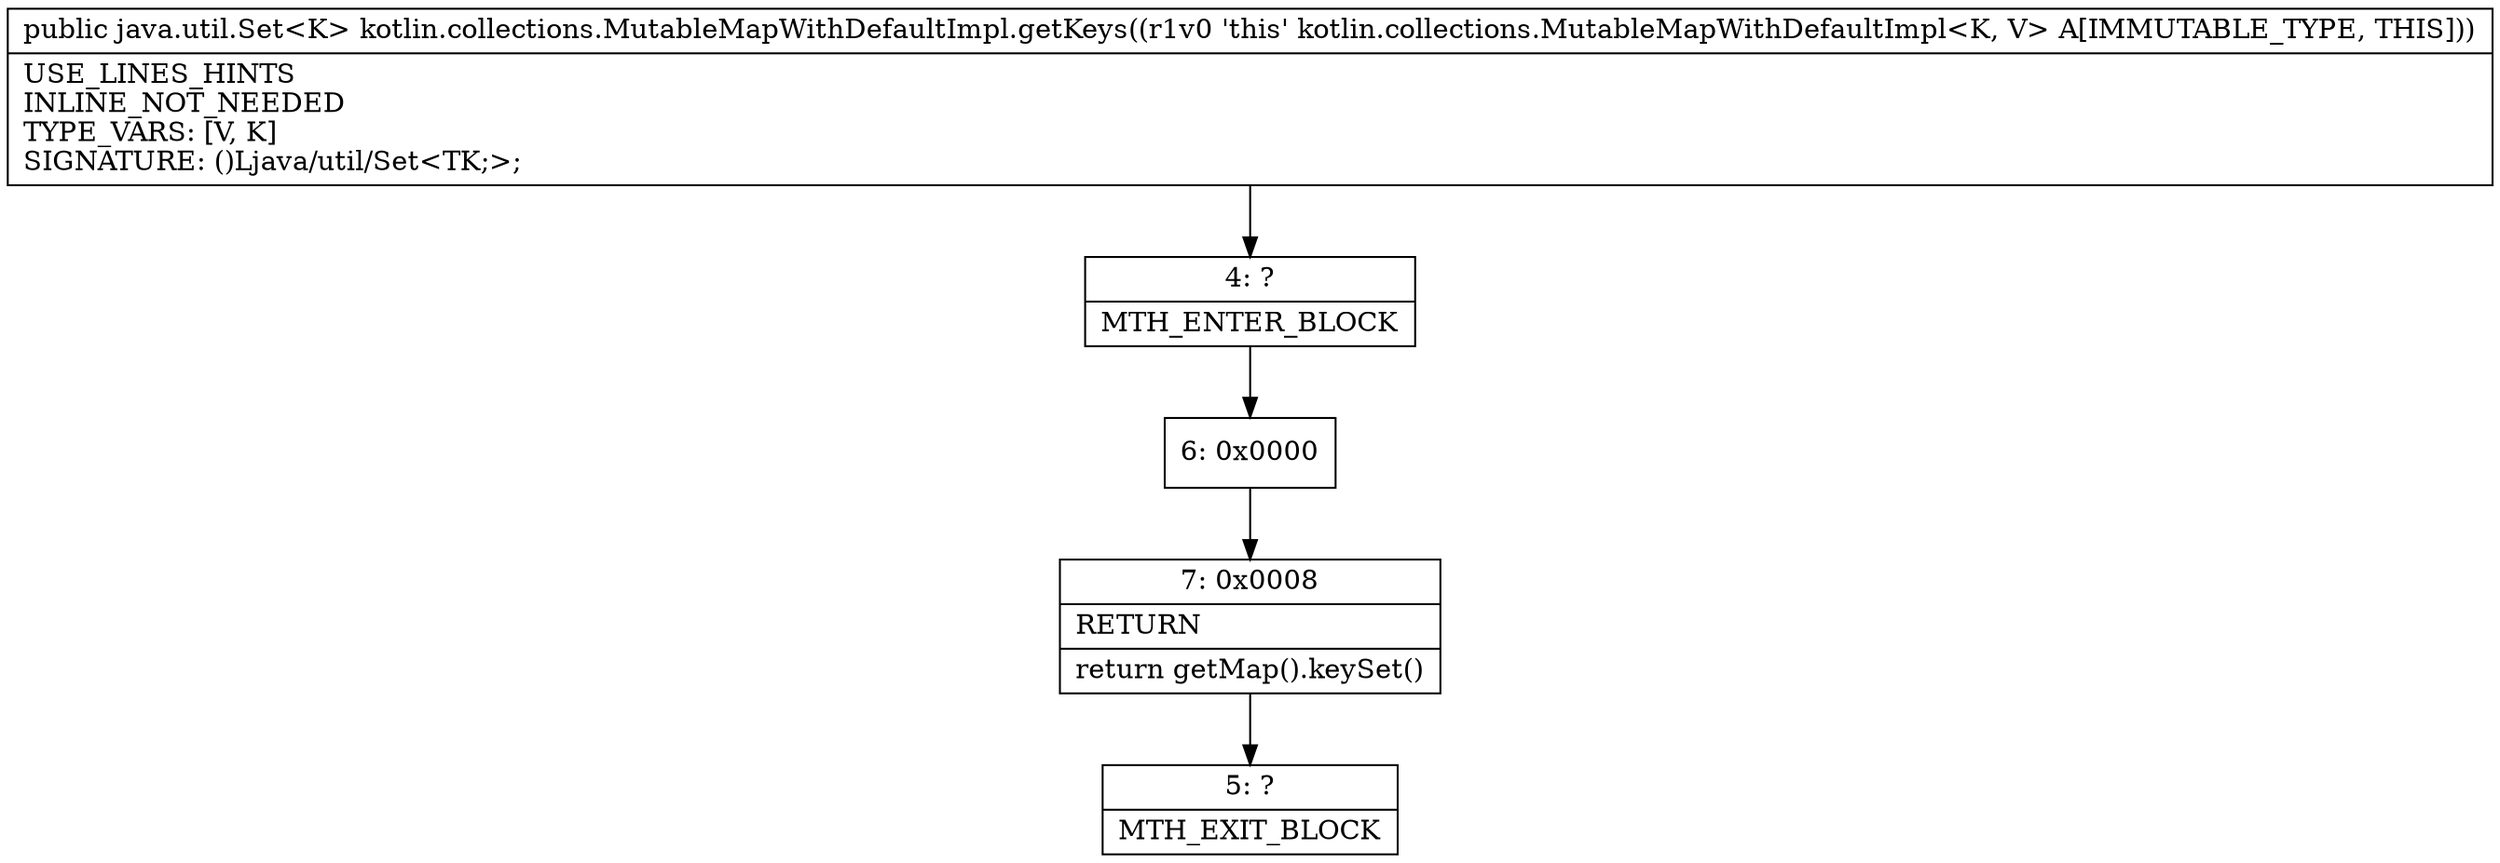 digraph "CFG forkotlin.collections.MutableMapWithDefaultImpl.getKeys()Ljava\/util\/Set;" {
Node_4 [shape=record,label="{4\:\ ?|MTH_ENTER_BLOCK\l}"];
Node_6 [shape=record,label="{6\:\ 0x0000}"];
Node_7 [shape=record,label="{7\:\ 0x0008|RETURN\l|return getMap().keySet()\l}"];
Node_5 [shape=record,label="{5\:\ ?|MTH_EXIT_BLOCK\l}"];
MethodNode[shape=record,label="{public java.util.Set\<K\> kotlin.collections.MutableMapWithDefaultImpl.getKeys((r1v0 'this' kotlin.collections.MutableMapWithDefaultImpl\<K, V\> A[IMMUTABLE_TYPE, THIS]))  | USE_LINES_HINTS\lINLINE_NOT_NEEDED\lTYPE_VARS: [V, K]\lSIGNATURE: ()Ljava\/util\/Set\<TK;\>;\l}"];
MethodNode -> Node_4;Node_4 -> Node_6;
Node_6 -> Node_7;
Node_7 -> Node_5;
}

